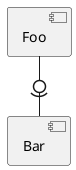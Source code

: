 {
  "sha1": "k28yb0o74s7sdserhbv5hw3iybq6z8d",
  "insertion": {
    "when": "2024-06-03T18:59:32.495Z",
    "url": "https://github.com/plantuml/plantuml/issues/322",
    "user": "plantuml@gmail.com"
  }
}
@startuml
component Foo
component Bar
Foo -0)- Bar
@enduml
